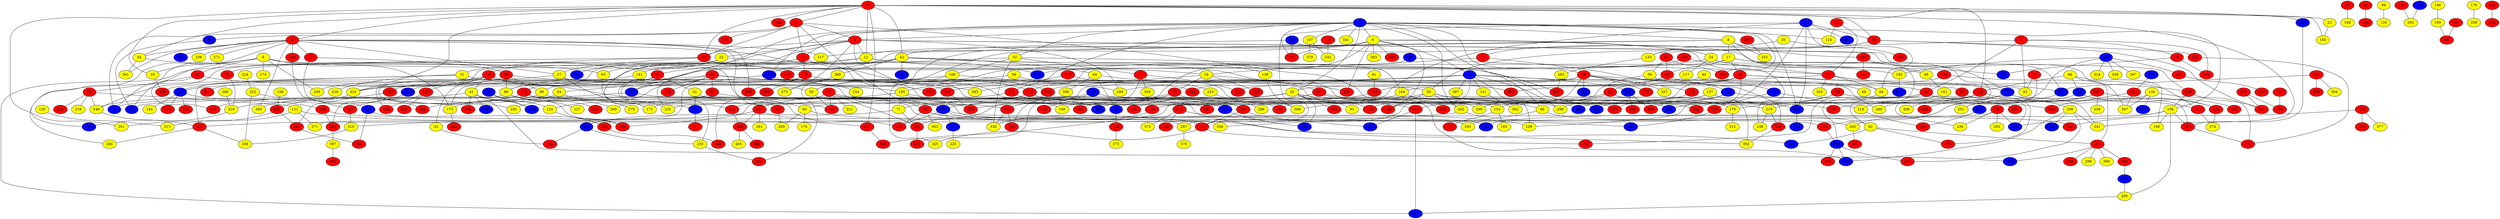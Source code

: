 graph {
0 [style = filled fillcolor = red];
1 [style = filled fillcolor = red];
2 [style = filled fillcolor = blue];
3 [style = filled fillcolor = red];
4 [style = filled fillcolor = blue];
5 [style = filled fillcolor = red];
6 [style = filled fillcolor = yellow];
7 [style = filled fillcolor = red];
8 [style = filled fillcolor = yellow];
9 [style = filled fillcolor = yellow];
10 [style = filled fillcolor = blue];
11 [style = filled fillcolor = red];
12 [style = filled fillcolor = yellow];
13 [style = filled fillcolor = red];
14 [style = filled fillcolor = red];
15 [style = filled fillcolor = red];
16 [style = filled fillcolor = red];
17 [style = filled fillcolor = yellow];
18 [style = filled fillcolor = yellow];
19 [style = filled fillcolor = red];
20 [style = filled fillcolor = blue];
21 [style = filled fillcolor = red];
22 [style = filled fillcolor = yellow];
23 [style = filled fillcolor = yellow];
24 [style = filled fillcolor = yellow];
25 [style = filled fillcolor = yellow];
26 [style = filled fillcolor = yellow];
27 [style = filled fillcolor = yellow];
28 [style = filled fillcolor = red];
29 [style = filled fillcolor = red];
30 [style = filled fillcolor = yellow];
31 [style = filled fillcolor = yellow];
32 [style = filled fillcolor = yellow];
33 [style = filled fillcolor = red];
34 [style = filled fillcolor = yellow];
35 [style = filled fillcolor = yellow];
36 [style = filled fillcolor = red];
37 [style = filled fillcolor = red];
38 [style = filled fillcolor = yellow];
39 [style = filled fillcolor = red];
40 [style = filled fillcolor = yellow];
41 [style = filled fillcolor = yellow];
42 [style = filled fillcolor = yellow];
43 [style = filled fillcolor = blue];
44 [style = filled fillcolor = red];
45 [style = filled fillcolor = blue];
46 [style = filled fillcolor = red];
47 [style = filled fillcolor = red];
48 [style = filled fillcolor = red];
49 [style = filled fillcolor = yellow];
50 [style = filled fillcolor = yellow];
51 [style = filled fillcolor = red];
52 [style = filled fillcolor = yellow];
53 [style = filled fillcolor = blue];
54 [style = filled fillcolor = yellow];
55 [style = filled fillcolor = blue];
56 [style = filled fillcolor = red];
57 [style = filled fillcolor = red];
58 [style = filled fillcolor = yellow];
59 [style = filled fillcolor = red];
60 [style = filled fillcolor = red];
61 [style = filled fillcolor = blue];
62 [style = filled fillcolor = blue];
63 [style = filled fillcolor = blue];
64 [style = filled fillcolor = yellow];
65 [style = filled fillcolor = yellow];
66 [style = filled fillcolor = yellow];
67 [style = filled fillcolor = blue];
68 [style = filled fillcolor = blue];
69 [style = filled fillcolor = yellow];
70 [style = filled fillcolor = red];
71 [style = filled fillcolor = yellow];
72 [style = filled fillcolor = red];
73 [style = filled fillcolor = red];
74 [style = filled fillcolor = red];
75 [style = filled fillcolor = red];
76 [style = filled fillcolor = red];
77 [style = filled fillcolor = red];
78 [style = filled fillcolor = blue];
79 [style = filled fillcolor = blue];
80 [style = filled fillcolor = blue];
81 [style = filled fillcolor = yellow];
82 [style = filled fillcolor = yellow];
83 [style = filled fillcolor = red];
84 [style = filled fillcolor = blue];
85 [style = filled fillcolor = red];
86 [style = filled fillcolor = yellow];
87 [style = filled fillcolor = red];
88 [style = filled fillcolor = yellow];
89 [style = filled fillcolor = blue];
90 [style = filled fillcolor = red];
91 [style = filled fillcolor = yellow];
92 [style = filled fillcolor = yellow];
93 [style = filled fillcolor = yellow];
94 [style = filled fillcolor = yellow];
95 [style = filled fillcolor = yellow];
96 [style = filled fillcolor = yellow];
97 [style = filled fillcolor = red];
98 [style = filled fillcolor = yellow];
99 [style = filled fillcolor = blue];
100 [style = filled fillcolor = red];
101 [style = filled fillcolor = red];
102 [style = filled fillcolor = red];
103 [style = filled fillcolor = red];
104 [style = filled fillcolor = red];
105 [style = filled fillcolor = red];
106 [style = filled fillcolor = yellow];
107 [style = filled fillcolor = yellow];
108 [style = filled fillcolor = yellow];
109 [style = filled fillcolor = red];
110 [style = filled fillcolor = red];
111 [style = filled fillcolor = blue];
112 [style = filled fillcolor = yellow];
113 [style = filled fillcolor = red];
114 [style = filled fillcolor = red];
115 [style = filled fillcolor = blue];
116 [style = filled fillcolor = yellow];
117 [style = filled fillcolor = yellow];
118 [style = filled fillcolor = red];
119 [style = filled fillcolor = red];
120 [style = filled fillcolor = yellow];
121 [style = filled fillcolor = red];
122 [style = filled fillcolor = red];
123 [style = filled fillcolor = red];
124 [style = filled fillcolor = yellow];
125 [style = filled fillcolor = red];
126 [style = filled fillcolor = yellow];
127 [style = filled fillcolor = yellow];
128 [style = filled fillcolor = red];
129 [style = filled fillcolor = blue];
130 [style = filled fillcolor = yellow];
131 [style = filled fillcolor = blue];
132 [style = filled fillcolor = red];
133 [style = filled fillcolor = yellow];
134 [style = filled fillcolor = red];
135 [style = filled fillcolor = blue];
136 [style = filled fillcolor = red];
137 [style = filled fillcolor = yellow];
138 [style = filled fillcolor = yellow];
139 [style = filled fillcolor = red];
140 [style = filled fillcolor = red];
141 [style = filled fillcolor = yellow];
142 [style = filled fillcolor = red];
143 [style = filled fillcolor = red];
144 [style = filled fillcolor = yellow];
145 [style = filled fillcolor = red];
146 [style = filled fillcolor = yellow];
147 [style = filled fillcolor = red];
148 [style = filled fillcolor = blue];
149 [style = filled fillcolor = yellow];
150 [style = filled fillcolor = red];
151 [style = filled fillcolor = yellow];
152 [style = filled fillcolor = red];
153 [style = filled fillcolor = red];
154 [style = filled fillcolor = yellow];
155 [style = filled fillcolor = blue];
156 [style = filled fillcolor = red];
157 [style = filled fillcolor = blue];
158 [style = filled fillcolor = yellow];
159 [style = filled fillcolor = red];
160 [style = filled fillcolor = yellow];
161 [style = filled fillcolor = yellow];
162 [style = filled fillcolor = red];
163 [style = filled fillcolor = red];
164 [style = filled fillcolor = yellow];
165 [style = filled fillcolor = yellow];
166 [style = filled fillcolor = yellow];
167 [style = filled fillcolor = red];
168 [style = filled fillcolor = red];
169 [style = filled fillcolor = yellow];
170 [style = filled fillcolor = yellow];
171 [style = filled fillcolor = yellow];
172 [style = filled fillcolor = red];
173 [style = filled fillcolor = yellow];
174 [style = filled fillcolor = yellow];
175 [style = filled fillcolor = red];
176 [style = filled fillcolor = yellow];
177 [style = filled fillcolor = blue];
178 [style = filled fillcolor = blue];
179 [style = filled fillcolor = yellow];
180 [style = filled fillcolor = red];
181 [style = filled fillcolor = red];
182 [style = filled fillcolor = red];
183 [style = filled fillcolor = red];
184 [style = filled fillcolor = red];
185 [style = filled fillcolor = yellow];
186 [style = filled fillcolor = blue];
187 [style = filled fillcolor = red];
188 [style = filled fillcolor = red];
189 [style = filled fillcolor = yellow];
190 [style = filled fillcolor = blue];
191 [style = filled fillcolor = blue];
192 [style = filled fillcolor = red];
193 [style = filled fillcolor = red];
194 [style = filled fillcolor = red];
195 [style = filled fillcolor = yellow];
196 [style = filled fillcolor = red];
197 [style = filled fillcolor = red];
198 [style = filled fillcolor = red];
199 [style = filled fillcolor = red];
200 [style = filled fillcolor = yellow];
201 [style = filled fillcolor = red];
202 [style = filled fillcolor = yellow];
203 [style = filled fillcolor = yellow];
204 [style = filled fillcolor = red];
205 [style = filled fillcolor = yellow];
206 [style = filled fillcolor = red];
207 [style = filled fillcolor = red];
208 [style = filled fillcolor = yellow];
209 [style = filled fillcolor = yellow];
210 [style = filled fillcolor = blue];
211 [style = filled fillcolor = red];
212 [style = filled fillcolor = blue];
213 [style = filled fillcolor = blue];
214 [style = filled fillcolor = yellow];
215 [style = filled fillcolor = red];
216 [style = filled fillcolor = yellow];
217 [style = filled fillcolor = red];
218 [style = filled fillcolor = red];
219 [style = filled fillcolor = yellow];
220 [style = filled fillcolor = blue];
221 [style = filled fillcolor = yellow];
222 [style = filled fillcolor = red];
223 [style = filled fillcolor = yellow];
224 [style = filled fillcolor = yellow];
225 [style = filled fillcolor = yellow];
226 [style = filled fillcolor = red];
227 [style = filled fillcolor = red];
228 [style = filled fillcolor = yellow];
229 [style = filled fillcolor = red];
230 [style = filled fillcolor = red];
231 [style = filled fillcolor = red];
232 [style = filled fillcolor = blue];
233 [style = filled fillcolor = yellow];
234 [style = filled fillcolor = yellow];
235 [style = filled fillcolor = yellow];
236 [style = filled fillcolor = yellow];
237 [style = filled fillcolor = red];
238 [style = filled fillcolor = yellow];
239 [style = filled fillcolor = yellow];
240 [style = filled fillcolor = red];
241 [style = filled fillcolor = yellow];
242 [style = filled fillcolor = red];
243 [style = filled fillcolor = blue];
244 [style = filled fillcolor = red];
245 [style = filled fillcolor = yellow];
246 [style = filled fillcolor = yellow];
247 [style = filled fillcolor = red];
248 [style = filled fillcolor = red];
249 [style = filled fillcolor = blue];
250 [style = filled fillcolor = red];
251 [style = filled fillcolor = yellow];
252 [style = filled fillcolor = yellow];
253 [style = filled fillcolor = red];
254 [style = filled fillcolor = blue];
255 [style = filled fillcolor = red];
256 [style = filled fillcolor = yellow];
257 [style = filled fillcolor = red];
258 [style = filled fillcolor = yellow];
259 [style = filled fillcolor = yellow];
260 [style = filled fillcolor = yellow];
261 [style = filled fillcolor = red];
262 [style = filled fillcolor = yellow];
263 [style = filled fillcolor = blue];
264 [style = filled fillcolor = red];
265 [style = filled fillcolor = red];
266 [style = filled fillcolor = red];
267 [style = filled fillcolor = yellow];
268 [style = filled fillcolor = red];
269 [style = filled fillcolor = red];
270 [style = filled fillcolor = red];
271 [style = filled fillcolor = yellow];
272 [style = filled fillcolor = red];
273 [style = filled fillcolor = yellow];
274 [style = filled fillcolor = blue];
275 [style = filled fillcolor = blue];
276 [style = filled fillcolor = red];
277 [style = filled fillcolor = red];
278 [style = filled fillcolor = red];
279 [style = filled fillcolor = yellow];
280 [style = filled fillcolor = red];
281 [style = filled fillcolor = blue];
282 [style = filled fillcolor = blue];
283 [style = filled fillcolor = yellow];
284 [style = filled fillcolor = yellow];
285 [style = filled fillcolor = yellow];
286 [style = filled fillcolor = yellow];
287 [style = filled fillcolor = blue];
288 [style = filled fillcolor = yellow];
289 [style = filled fillcolor = red];
290 [style = filled fillcolor = red];
291 [style = filled fillcolor = red];
292 [style = filled fillcolor = yellow];
293 [style = filled fillcolor = red];
294 [style = filled fillcolor = red];
295 [style = filled fillcolor = yellow];
296 [style = filled fillcolor = red];
297 [style = filled fillcolor = yellow];
298 [style = filled fillcolor = yellow];
299 [style = filled fillcolor = yellow];
300 [style = filled fillcolor = red];
301 [style = filled fillcolor = red];
302 [style = filled fillcolor = yellow];
303 [style = filled fillcolor = yellow];
304 [style = filled fillcolor = yellow];
305 [style = filled fillcolor = red];
306 [style = filled fillcolor = red];
307 [style = filled fillcolor = red];
308 [style = filled fillcolor = red];
309 [style = filled fillcolor = blue];
310 [style = filled fillcolor = yellow];
311 [style = filled fillcolor = red];
312 [style = filled fillcolor = yellow];
313 [style = filled fillcolor = yellow];
314 [style = filled fillcolor = blue];
315 [style = filled fillcolor = red];
316 [style = filled fillcolor = red];
317 [style = filled fillcolor = yellow];
318 [style = filled fillcolor = yellow];
319 [style = filled fillcolor = red];
320 [style = filled fillcolor = yellow];
321 [style = filled fillcolor = blue];
322 [style = filled fillcolor = red];
323 [style = filled fillcolor = blue];
324 [style = filled fillcolor = yellow];
325 [style = filled fillcolor = yellow];
326 [style = filled fillcolor = blue];
327 [style = filled fillcolor = yellow];
328 [style = filled fillcolor = red];
329 [style = filled fillcolor = yellow];
330 [style = filled fillcolor = yellow];
331 [style = filled fillcolor = red];
332 [style = filled fillcolor = yellow];
333 [style = filled fillcolor = yellow];
334 [style = filled fillcolor = blue];
335 [style = filled fillcolor = red];
336 [style = filled fillcolor = yellow];
337 [style = filled fillcolor = red];
338 [style = filled fillcolor = red];
339 [style = filled fillcolor = red];
340 [style = filled fillcolor = blue];
341 [style = filled fillcolor = yellow];
342 [style = filled fillcolor = red];
343 [style = filled fillcolor = red];
344 [style = filled fillcolor = blue];
345 [style = filled fillcolor = blue];
346 [style = filled fillcolor = red];
347 [style = filled fillcolor = yellow];
348 [style = filled fillcolor = yellow];
349 [style = filled fillcolor = yellow];
350 [style = filled fillcolor = yellow];
351 [style = filled fillcolor = yellow];
352 [style = filled fillcolor = yellow];
353 [style = filled fillcolor = red];
354 [style = filled fillcolor = blue];
355 [style = filled fillcolor = red];
356 [style = filled fillcolor = blue];
357 [style = filled fillcolor = red];
358 [style = filled fillcolor = yellow];
359 [style = filled fillcolor = red];
360 [style = filled fillcolor = blue];
361 [style = filled fillcolor = yellow];
362 [style = filled fillcolor = red];
363 [style = filled fillcolor = red];
364 [style = filled fillcolor = red];
365 [style = filled fillcolor = red];
366 [style = filled fillcolor = yellow];
367 [style = filled fillcolor = blue];
368 [style = filled fillcolor = yellow];
369 [style = filled fillcolor = red];
370 [style = filled fillcolor = yellow];
371 [style = filled fillcolor = yellow];
372 [style = filled fillcolor = yellow];
373 [style = filled fillcolor = red];
374 [style = filled fillcolor = yellow];
375 [style = filled fillcolor = yellow];
376 [style = filled fillcolor = red];
377 [style = filled fillcolor = yellow];
378 [style = filled fillcolor = yellow];
379 [style = filled fillcolor = red];
380 [style = filled fillcolor = blue];
381 [style = filled fillcolor = yellow];
382 [style = filled fillcolor = red];
383 [style = filled fillcolor = yellow];
384 [style = filled fillcolor = red];
385 [style = filled fillcolor = yellow];
386 [style = filled fillcolor = yellow];
387 [style = filled fillcolor = yellow];
388 [style = filled fillcolor = yellow];
389 [style = filled fillcolor = red];
390 [style = filled fillcolor = red];
391 [style = filled fillcolor = red];
392 [style = filled fillcolor = yellow];
393 [style = filled fillcolor = yellow];
394 [style = filled fillcolor = blue];
395 [style = filled fillcolor = red];
396 [style = filled fillcolor = red];
397 [style = filled fillcolor = yellow];
398 [style = filled fillcolor = red];
399 [style = filled fillcolor = red];
400 [style = filled fillcolor = red];
401 [style = filled fillcolor = blue];
402 [style = filled fillcolor = red];
403 [style = filled fillcolor = red];
404 [style = filled fillcolor = red];
405 [style = filled fillcolor = yellow];
406 [style = filled fillcolor = red];
407 [style = filled fillcolor = red];
408 [style = filled fillcolor = yellow];
0 -- 13;
0 -- 12;
0 -- 5;
0 -- 1;
0 -- 21;
0 -- 23;
0 -- 25;
0 -- 34;
0 -- 42;
0 -- 122;
0 -- 134;
0 -- 160;
0 -- 188;
0 -- 241;
0 -- 323;
0 -- 333;
0 -- 351;
1 -- 3;
1 -- 14;
1 -- 21;
1 -- 33;
1 -- 55;
1 -- 78;
1 -- 265;
1 -- 379;
2 -- 3;
2 -- 6;
2 -- 8;
2 -- 14;
2 -- 26;
2 -- 28;
2 -- 32;
2 -- 66;
2 -- 67;
2 -- 101;
2 -- 106;
2 -- 107;
2 -- 116;
2 -- 129;
2 -- 167;
2 -- 202;
2 -- 204;
2 -- 254;
2 -- 341;
3 -- 12;
3 -- 21;
3 -- 22;
3 -- 65;
3 -- 88;
3 -- 209;
3 -- 232;
3 -- 347;
3 -- 375;
3 -- 394;
4 -- 13;
4 -- 94;
4 -- 211;
4 -- 213;
4 -- 254;
4 -- 305;
4 -- 322;
5 -- 27;
5 -- 34;
5 -- 47;
5 -- 95;
5 -- 140;
5 -- 169;
5 -- 191;
5 -- 236;
5 -- 271;
5 -- 317;
5 -- 339;
5 -- 356;
5 -- 381;
5 -- 385;
6 -- 12;
6 -- 24;
6 -- 53;
6 -- 143;
6 -- 150;
6 -- 167;
6 -- 206;
6 -- 238;
6 -- 242;
6 -- 317;
6 -- 383;
6 -- 398;
7 -- 46;
7 -- 56;
7 -- 93;
7 -- 114;
7 -- 133;
8 -- 17;
8 -- 49;
8 -- 50;
8 -- 86;
8 -- 109;
8 -- 352;
9 -- 11;
9 -- 18;
9 -- 25;
9 -- 62;
9 -- 78;
9 -- 173;
9 -- 174;
9 -- 259;
9 -- 404;
10 -- 42;
10 -- 167;
10 -- 239;
11 -- 76;
11 -- 195;
11 -- 373;
12 -- 49;
12 -- 210;
12 -- 231;
12 -- 333;
13 -- 16;
13 -- 30;
13 -- 125;
13 -- 230;
14 -- 70;
14 -- 171;
14 -- 390;
15 -- 38;
15 -- 44;
15 -- 204;
16 -- 18;
16 -- 115;
17 -- 19;
17 -- 44;
17 -- 61;
17 -- 88;
17 -- 100;
18 -- 36;
18 -- 206;
18 -- 247;
18 -- 390;
19 -- 26;
19 -- 59;
19 -- 108;
19 -- 154;
19 -- 177;
19 -- 338;
20 -- 199;
20 -- 263;
20 -- 349;
21 -- 27;
21 -- 31;
21 -- 110;
21 -- 367;
21 -- 407;
22 -- 29;
22 -- 80;
22 -- 246;
22 -- 274;
23 -- 160;
24 -- 50;
24 -- 72;
24 -- 117;
24 -- 190;
25 -- 269;
26 -- 33;
26 -- 62;
26 -- 79;
26 -- 91;
26 -- 95;
26 -- 132;
26 -- 169;
26 -- 272;
26 -- 299;
26 -- 344;
26 -- 345;
26 -- 353;
26 -- 394;
27 -- 30;
27 -- 235;
27 -- 245;
28 -- 84;
28 -- 105;
28 -- 142;
28 -- 143;
28 -- 175;
28 -- 184;
28 -- 260;
28 -- 314;
28 -- 327;
28 -- 359;
29 -- 41;
29 -- 52;
29 -- 63;
29 -- 104;
29 -- 128;
29 -- 147;
29 -- 215;
29 -- 229;
29 -- 268;
30 -- 66;
30 -- 71;
30 -- 143;
30 -- 202;
30 -- 294;
30 -- 322;
31 -- 50;
31 -- 155;
31 -- 228;
31 -- 269;
31 -- 284;
32 -- 77;
32 -- 87;
32 -- 164;
32 -- 166;
32 -- 330;
33 -- 156;
33 -- 211;
33 -- 229;
33 -- 303;
34 -- 65;
34 -- 381;
35 -- 133;
35 -- 180;
36 -- 171;
36 -- 182;
36 -- 198;
36 -- 391;
37 -- 72;
37 -- 116;
38 -- 212;
38 -- 297;
39 -- 179;
39 -- 272;
39 -- 326;
41 -- 124;
41 -- 281;
41 -- 300;
41 -- 309;
41 -- 349;
41 -- 354;
41 -- 373;
40 -- 46;
40 -- 104;
42 -- 64;
42 -- 74;
42 -- 129;
42 -- 138;
42 -- 141;
42 -- 179;
42 -- 368;
42 -- 380;
43 -- 248;
43 -- 309;
44 -- 69;
44 -- 83;
44 -- 164;
45 -- 72;
45 -- 119;
46 -- 82;
46 -- 241;
46 -- 278;
46 -- 293;
46 -- 396;
47 -- 60;
47 -- 157;
48 -- 54;
48 -- 67;
48 -- 97;
48 -- 124;
48 -- 184;
48 -- 193;
48 -- 235;
48 -- 293;
48 -- 334;
48 -- 337;
48 -- 393;
49 -- 161;
50 -- 404;
51 -- 348;
52 -- 168;
53 -- 94;
53 -- 108;
53 -- 132;
53 -- 151;
53 -- 192;
53 -- 209;
53 -- 299;
53 -- 321;
53 -- 333;
53 -- 387;
54 -- 171;
54 -- 173;
55 -- 62;
56 -- 61;
56 -- 114;
57 -- 85;
57 -- 131;
57 -- 221;
57 -- 342;
57 -- 404;
58 -- 195;
58 -- 223;
59 -- 208;
60 -- 63;
60 -- 86;
60 -- 88;
60 -- 93;
60 -- 217;
63 -- 139;
63 -- 144;
63 -- 194;
63 -- 244;
64 -- 79;
64 -- 121;
64 -- 386;
65 -- 111;
66 -- 82;
66 -- 203;
67 -- 78;
67 -- 181;
68 -- 152;
68 -- 156;
68 -- 185;
68 -- 267;
68 -- 324;
68 -- 358;
70 -- 253;
70 -- 338;
70 -- 339;
71 -- 85;
71 -- 89;
72 -- 94;
72 -- 100;
72 -- 128;
72 -- 232;
72 -- 320;
73 -- 93;
73 -- 205;
74 -- 318;
75 -- 239;
75 -- 268;
75 -- 292;
75 -- 326;
76 -- 112;
76 -- 216;
76 -- 246;
76 -- 316;
77 -- 85;
77 -- 192;
77 -- 329;
79 -- 123;
81 -- 118;
82 -- 153;
82 -- 249;
82 -- 278;
83 -- 155;
83 -- 200;
83 -- 290;
85 -- 150;
86 -- 142;
86 -- 187;
87 -- 92;
87 -- 173;
87 -- 233;
87 -- 259;
88 -- 127;
88 -- 183;
88 -- 279;
88 -- 289;
89 -- 168;
89 -- 233;
90 -- 306;
92 -- 111;
92 -- 155;
94 -- 296;
95 -- 108;
95 -- 176;
95 -- 285;
96 -- 99;
96 -- 134;
96 -- 149;
96 -- 153;
97 -- 245;
97 -- 305;
98 -- 120;
99 -- 219;
99 -- 403;
100 -- 106;
100 -- 230;
101 -- 163;
101 -- 248;
102 -- 285;
103 -- 118;
103 -- 315;
105 -- 299;
106 -- 149;
106 -- 282;
106 -- 295;
106 -- 326;
106 -- 357;
107 -- 332;
107 -- 378;
109 -- 177;
109 -- 257;
110 -- 119;
111 -- 311;
112 -- 122;
112 -- 313;
112 -- 371;
113 -- 388;
113 -- 393;
115 -- 163;
115 -- 384;
115 -- 395;
118 -- 181;
119 -- 154;
119 -- 291;
121 -- 200;
121 -- 254;
121 -- 280;
122 -- 396;
123 -- 273;
124 -- 250;
125 -- 376;
126 -- 313;
128 -- 293;
129 -- 234;
129 -- 371;
130 -- 136;
130 -- 148;
130 -- 347;
130 -- 376;
131 -- 344;
133 -- 283;
134 -- 235;
134 -- 260;
134 -- 263;
134 -- 315;
135 -- 261;
136 -- 330;
137 -- 210;
137 -- 345;
137 -- 392;
138 -- 388;
139 -- 183;
139 -- 248;
140 -- 187;
141 -- 172;
142 -- 199;
142 -- 330;
145 -- 262;
146 -- 189;
147 -- 201;
147 -- 215;
151 -- 302;
152 -- 355;
153 -- 162;
153 -- 266;
153 -- 281;
153 -- 298;
153 -- 366;
154 -- 165;
154 -- 277;
155 -- 178;
155 -- 229;
155 -- 249;
155 -- 402;
156 -- 190;
157 -- 282;
157 -- 382;
158 -- 255;
159 -- 185;
159 -- 274;
161 -- 214;
162 -- 220;
163 -- 367;
163 -- 401;
164 -- 388;
164 -- 406;
166 -- 209;
166 -- 325;
166 -- 337;
170 -- 258;
172 -- 246;
172 -- 255;
172 -- 279;
172 -- 350;
172 -- 392;
173 -- 363;
177 -- 240;
177 -- 357;
177 -- 365;
177 -- 408;
178 -- 225;
179 -- 312;
183 -- 397;
185 -- 243;
186 -- 262;
187 -- 310;
189 -- 307;
190 -- 237;
190 -- 334;
190 -- 335;
195 -- 203;
195 -- 219;
195 -- 231;
196 -- 332;
197 -- 240;
197 -- 251;
197 -- 256;
197 -- 265;
198 -- 211;
198 -- 401;
202 -- 205;
202 -- 350;
205 -- 331;
207 -- 232;
207 -- 304;
207 -- 308;
208 -- 237;
208 -- 241;
208 -- 334;
208 -- 360;
211 -- 296;
211 -- 325;
212 -- 214;
212 -- 270;
214 -- 346;
218 -- 340;
218 -- 343;
218 -- 372;
219 -- 238;
219 -- 359;
220 -- 295;
222 -- 264;
223 -- 288;
224 -- 252;
226 -- 230;
226 -- 399;
227 -- 399;
231 -- 369;
232 -- 251;
233 -- 242;
240 -- 374;
246 -- 268;
250 -- 342;
252 -- 294;
252 -- 336;
254 -- 275;
255 -- 351;
255 -- 364;
261 -- 290;
261 -- 347;
268 -- 284;
268 -- 336;
270 -- 340;
276 -- 328;
276 -- 377;
276 -- 402;
283 -- 407;
286 -- 318;
287 -- 346;
291 -- 297;
291 -- 310;
291 -- 361;
291 -- 369;
295 -- 367;
297 -- 370;
301 -- 307;
310 -- 336;
314 -- 318;
315 -- 374;
318 -- 356;
319 -- 352;
321 -- 362;
321 -- 395;
323 -- 357;
333 -- 385;
337 -- 364;
357 -- 376;
359 -- 392;
364 -- 382;
368 -- 375;
369 -- 389;
369 -- 405;
397 -- 400;
}
